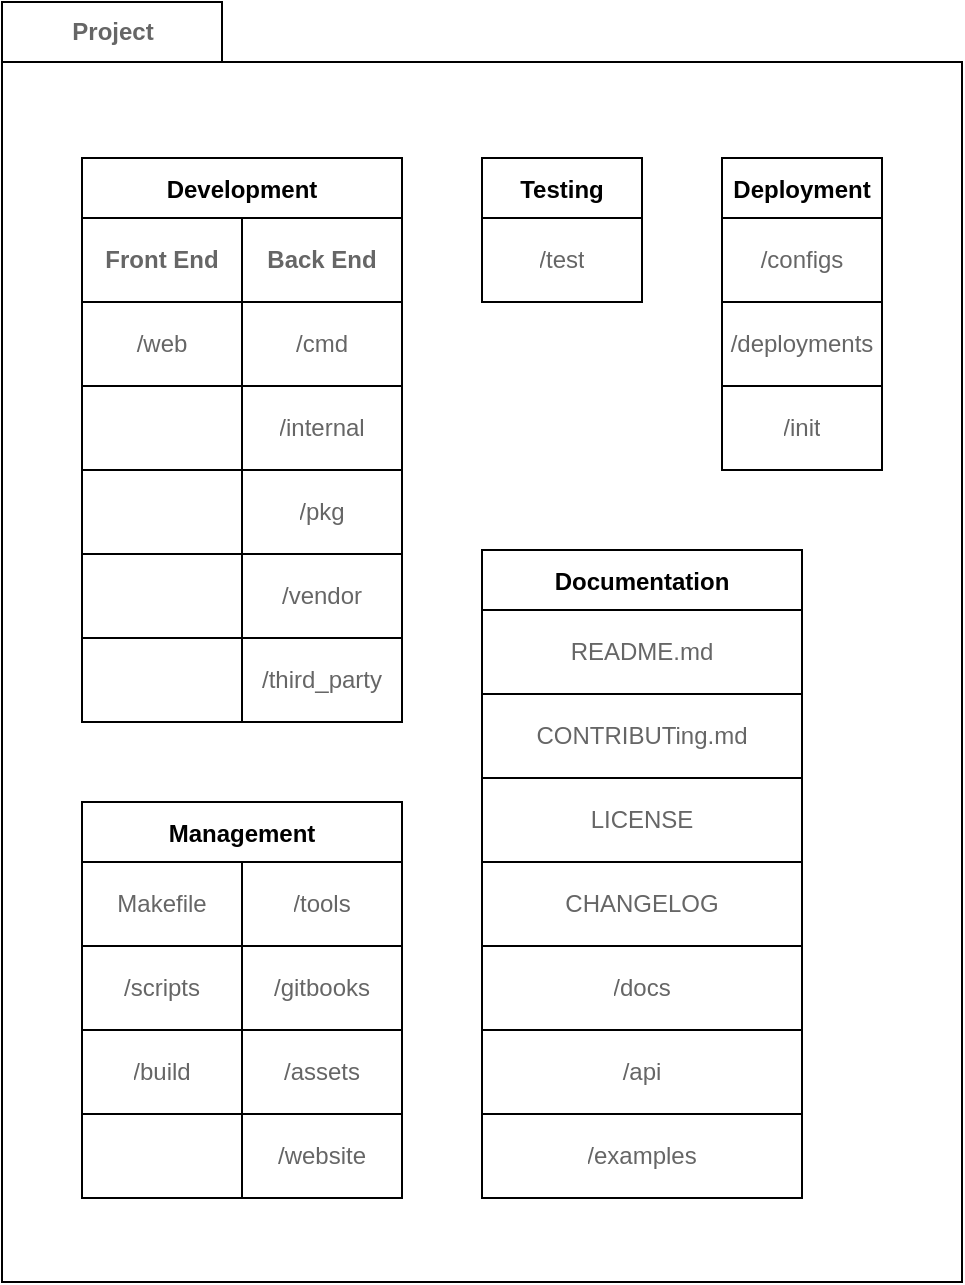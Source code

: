 <mxfile>
    <diagram id="8oew3TmUjxfOQI_JFF1C" name="第 1 页">
        <mxGraphModel dx="1405" dy="934" grid="1" gridSize="10" guides="1" tooltips="1" connect="1" arrows="1" fold="1" page="1" pageScale="1" pageWidth="827" pageHeight="1169" math="0" shadow="0">
            <root>
                <mxCell id="0"/>
                <mxCell id="1" parent="0"/>
                <mxCell id="58" value="Project" style="shape=folder;fontStyle=1;tabWidth=110;tabHeight=30;tabPosition=left;html=1;boundedLbl=1;labelInHeader=1;container=1;collapsible=0;recursiveResize=0;fontSize=12;fontColor=#666666;" parent="1" vertex="1">
                    <mxGeometry x="200" y="240" width="480" height="640" as="geometry"/>
                </mxCell>
                <mxCell id="4" value="Development" style="shape=table;startSize=30;container=1;collapsible=0;childLayout=tableLayout;fontStyle=1;align=center;" parent="58" vertex="1">
                    <mxGeometry x="40" y="78" width="160" height="282" as="geometry"/>
                </mxCell>
                <mxCell id="5" value="" style="shape=tableRow;horizontal=0;startSize=0;swimlaneHead=0;swimlaneBody=0;top=0;left=0;bottom=0;right=0;collapsible=0;dropTarget=0;fillColor=none;points=[[0,0.5],[1,0.5]];portConstraint=eastwest;fontColor=#666666;fontStyle=0;fontSize=12;" parent="4" vertex="1">
                    <mxGeometry y="30" width="160" height="42" as="geometry"/>
                </mxCell>
                <mxCell id="6" value="Front End" style="shape=partialRectangle;html=1;whiteSpace=wrap;connectable=0;fillColor=none;top=0;left=0;bottom=0;right=0;overflow=hidden;fontColor=#666666;fontStyle=1" parent="5" vertex="1">
                    <mxGeometry width="80" height="42" as="geometry">
                        <mxRectangle width="80" height="42" as="alternateBounds"/>
                    </mxGeometry>
                </mxCell>
                <mxCell id="7" value="Back End" style="shape=partialRectangle;html=1;whiteSpace=wrap;connectable=0;fillColor=none;top=0;left=0;bottom=0;right=0;overflow=hidden;fontColor=#666666;fontStyle=1" parent="5" vertex="1">
                    <mxGeometry x="80" width="80" height="42" as="geometry">
                        <mxRectangle width="80" height="42" as="alternateBounds"/>
                    </mxGeometry>
                </mxCell>
                <mxCell id="9" value="" style="shape=tableRow;horizontal=0;startSize=0;swimlaneHead=0;swimlaneBody=0;top=0;left=0;bottom=0;right=0;collapsible=0;dropTarget=0;fillColor=none;points=[[0,0.5],[1,0.5]];portConstraint=eastwest;fontColor=#666666;" parent="4" vertex="1">
                    <mxGeometry y="72" width="160" height="42" as="geometry"/>
                </mxCell>
                <mxCell id="10" value="/web" style="shape=partialRectangle;html=1;whiteSpace=wrap;connectable=0;fillColor=none;top=0;left=0;bottom=0;right=0;overflow=hidden;fontColor=#666666;" parent="9" vertex="1">
                    <mxGeometry width="80" height="42" as="geometry">
                        <mxRectangle width="80" height="42" as="alternateBounds"/>
                    </mxGeometry>
                </mxCell>
                <mxCell id="11" value="/cmd" style="shape=partialRectangle;html=1;whiteSpace=wrap;connectable=0;fillColor=none;top=0;left=0;bottom=0;right=0;overflow=hidden;fontColor=#666666;" parent="9" vertex="1">
                    <mxGeometry x="80" width="80" height="42" as="geometry">
                        <mxRectangle width="80" height="42" as="alternateBounds"/>
                    </mxGeometry>
                </mxCell>
                <mxCell id="13" value="" style="shape=tableRow;horizontal=0;startSize=0;swimlaneHead=0;swimlaneBody=0;top=0;left=0;bottom=0;right=0;collapsible=0;dropTarget=0;fillColor=none;points=[[0,0.5],[1,0.5]];portConstraint=eastwest;fontColor=#666666;" parent="4" vertex="1">
                    <mxGeometry y="114" width="160" height="42" as="geometry"/>
                </mxCell>
                <mxCell id="14" value="" style="shape=partialRectangle;html=1;whiteSpace=wrap;connectable=0;fillColor=none;top=0;left=0;bottom=0;right=0;overflow=hidden;fontColor=#666666;" parent="13" vertex="1">
                    <mxGeometry width="80" height="42" as="geometry">
                        <mxRectangle width="80" height="42" as="alternateBounds"/>
                    </mxGeometry>
                </mxCell>
                <mxCell id="15" value="/internal" style="shape=partialRectangle;html=1;whiteSpace=wrap;connectable=0;fillColor=none;top=0;left=0;bottom=0;right=0;overflow=hidden;fontColor=#666666;" parent="13" vertex="1">
                    <mxGeometry x="80" width="80" height="42" as="geometry">
                        <mxRectangle width="80" height="42" as="alternateBounds"/>
                    </mxGeometry>
                </mxCell>
                <mxCell id="21" style="shape=tableRow;horizontal=0;startSize=0;swimlaneHead=0;swimlaneBody=0;top=0;left=0;bottom=0;right=0;collapsible=0;dropTarget=0;fillColor=none;points=[[0,0.5],[1,0.5]];portConstraint=eastwest;fontColor=#666666;" parent="4" vertex="1">
                    <mxGeometry y="156" width="160" height="42" as="geometry"/>
                </mxCell>
                <mxCell id="22" style="shape=partialRectangle;html=1;whiteSpace=wrap;connectable=0;fillColor=none;top=0;left=0;bottom=0;right=0;overflow=hidden;fontColor=#666666;" parent="21" vertex="1">
                    <mxGeometry width="80" height="42" as="geometry">
                        <mxRectangle width="80" height="42" as="alternateBounds"/>
                    </mxGeometry>
                </mxCell>
                <mxCell id="23" value="/pkg" style="shape=partialRectangle;html=1;whiteSpace=wrap;connectable=0;fillColor=none;top=0;left=0;bottom=0;right=0;overflow=hidden;fontColor=#666666;" parent="21" vertex="1">
                    <mxGeometry x="80" width="80" height="42" as="geometry">
                        <mxRectangle width="80" height="42" as="alternateBounds"/>
                    </mxGeometry>
                </mxCell>
                <mxCell id="25" style="shape=tableRow;horizontal=0;startSize=0;swimlaneHead=0;swimlaneBody=0;top=0;left=0;bottom=0;right=0;collapsible=0;dropTarget=0;fillColor=none;points=[[0,0.5],[1,0.5]];portConstraint=eastwest;fontColor=#666666;" parent="4" vertex="1">
                    <mxGeometry y="198" width="160" height="42" as="geometry"/>
                </mxCell>
                <mxCell id="26" style="shape=partialRectangle;html=1;whiteSpace=wrap;connectable=0;fillColor=none;top=0;left=0;bottom=0;right=0;overflow=hidden;fontColor=#666666;" parent="25" vertex="1">
                    <mxGeometry width="80" height="42" as="geometry">
                        <mxRectangle width="80" height="42" as="alternateBounds"/>
                    </mxGeometry>
                </mxCell>
                <mxCell id="27" value="/vendor" style="shape=partialRectangle;html=1;whiteSpace=wrap;connectable=0;fillColor=none;top=0;left=0;bottom=0;right=0;overflow=hidden;fontColor=#666666;" parent="25" vertex="1">
                    <mxGeometry x="80" width="80" height="42" as="geometry">
                        <mxRectangle width="80" height="42" as="alternateBounds"/>
                    </mxGeometry>
                </mxCell>
                <mxCell id="29" style="shape=tableRow;horizontal=0;startSize=0;swimlaneHead=0;swimlaneBody=0;top=0;left=0;bottom=0;right=0;collapsible=0;dropTarget=0;fillColor=none;points=[[0,0.5],[1,0.5]];portConstraint=eastwest;fontColor=#666666;" parent="4" vertex="1">
                    <mxGeometry y="240" width="160" height="42" as="geometry"/>
                </mxCell>
                <mxCell id="30" style="shape=partialRectangle;html=1;whiteSpace=wrap;connectable=0;fillColor=none;top=0;left=0;bottom=0;right=0;overflow=hidden;fontColor=#666666;" parent="29" vertex="1">
                    <mxGeometry width="80" height="42" as="geometry">
                        <mxRectangle width="80" height="42" as="alternateBounds"/>
                    </mxGeometry>
                </mxCell>
                <mxCell id="31" value="/third_party" style="shape=partialRectangle;html=1;whiteSpace=wrap;connectable=0;fillColor=none;top=0;left=0;bottom=0;right=0;overflow=hidden;fontColor=#666666;" parent="29" vertex="1">
                    <mxGeometry x="80" width="80" height="42" as="geometry">
                        <mxRectangle width="80" height="42" as="alternateBounds"/>
                    </mxGeometry>
                </mxCell>
                <mxCell id="32" value="Testing" style="shape=table;startSize=30;container=1;collapsible=0;childLayout=tableLayout;fontStyle=1;align=center;" parent="58" vertex="1">
                    <mxGeometry x="240" y="78" width="80" height="72" as="geometry"/>
                </mxCell>
                <mxCell id="36" value="" style="shape=tableRow;horizontal=0;startSize=0;swimlaneHead=0;swimlaneBody=0;top=0;left=0;bottom=0;right=0;collapsible=0;dropTarget=0;fillColor=none;points=[[0,0.5],[1,0.5]];portConstraint=eastwest;fontColor=#666666;" parent="32" vertex="1">
                    <mxGeometry y="30" width="80" height="42" as="geometry"/>
                </mxCell>
                <mxCell id="37" value="/test" style="shape=partialRectangle;html=1;whiteSpace=wrap;connectable=0;fillColor=none;top=0;left=0;bottom=0;right=0;overflow=hidden;fontColor=#666666;" parent="36" vertex="1">
                    <mxGeometry width="80" height="42" as="geometry">
                        <mxRectangle width="80" height="42" as="alternateBounds"/>
                    </mxGeometry>
                </mxCell>
                <mxCell id="51" value="Deployment" style="shape=table;startSize=30;container=1;collapsible=0;childLayout=tableLayout;fontStyle=1;align=center;" parent="58" vertex="1">
                    <mxGeometry x="360" y="78" width="80" height="156" as="geometry"/>
                </mxCell>
                <mxCell id="52" value="" style="shape=tableRow;horizontal=0;startSize=0;swimlaneHead=0;swimlaneBody=0;top=0;left=0;bottom=0;right=0;collapsible=0;dropTarget=0;fillColor=none;points=[[0,0.5],[1,0.5]];portConstraint=eastwest;fontColor=#666666;" parent="51" vertex="1">
                    <mxGeometry y="30" width="80" height="42" as="geometry"/>
                </mxCell>
                <mxCell id="53" value="/configs" style="shape=partialRectangle;html=1;whiteSpace=wrap;connectable=0;fillColor=none;top=0;left=0;bottom=0;right=0;overflow=hidden;fontColor=#666666;" parent="52" vertex="1">
                    <mxGeometry width="80" height="42" as="geometry">
                        <mxRectangle width="80" height="42" as="alternateBounds"/>
                    </mxGeometry>
                </mxCell>
                <mxCell id="54" style="shape=tableRow;horizontal=0;startSize=0;swimlaneHead=0;swimlaneBody=0;top=0;left=0;bottom=0;right=0;collapsible=0;dropTarget=0;fillColor=none;points=[[0,0.5],[1,0.5]];portConstraint=eastwest;fontColor=#666666;" parent="51" vertex="1">
                    <mxGeometry y="72" width="80" height="42" as="geometry"/>
                </mxCell>
                <mxCell id="55" value="/deployments" style="shape=partialRectangle;html=1;whiteSpace=wrap;connectable=0;fillColor=none;top=0;left=0;bottom=0;right=0;overflow=hidden;fontColor=#666666;" parent="54" vertex="1">
                    <mxGeometry width="80" height="42" as="geometry">
                        <mxRectangle width="80" height="42" as="alternateBounds"/>
                    </mxGeometry>
                </mxCell>
                <mxCell id="56" style="shape=tableRow;horizontal=0;startSize=0;swimlaneHead=0;swimlaneBody=0;top=0;left=0;bottom=0;right=0;collapsible=0;dropTarget=0;fillColor=none;points=[[0,0.5],[1,0.5]];portConstraint=eastwest;fontColor=#666666;" parent="51" vertex="1">
                    <mxGeometry y="114" width="80" height="42" as="geometry"/>
                </mxCell>
                <mxCell id="57" value="/init" style="shape=partialRectangle;html=1;whiteSpace=wrap;connectable=0;fillColor=none;top=0;left=0;bottom=0;right=0;overflow=hidden;fontColor=#666666;" parent="56" vertex="1">
                    <mxGeometry width="80" height="42" as="geometry">
                        <mxRectangle width="80" height="42" as="alternateBounds"/>
                    </mxGeometry>
                </mxCell>
                <mxCell id="90" value="Management" style="shape=table;startSize=30;container=1;collapsible=0;childLayout=tableLayout;fontStyle=1;align=center;" parent="58" vertex="1">
                    <mxGeometry x="40" y="400" width="160" height="198" as="geometry"/>
                </mxCell>
                <mxCell id="97" value="" style="shape=tableRow;horizontal=0;startSize=0;swimlaneHead=0;swimlaneBody=0;top=0;left=0;bottom=0;right=0;collapsible=0;dropTarget=0;fillColor=none;points=[[0,0.5],[1,0.5]];portConstraint=eastwest;fontColor=#666666;" parent="90" vertex="1">
                    <mxGeometry y="30" width="160" height="42" as="geometry"/>
                </mxCell>
                <mxCell id="98" value="Makefile" style="shape=partialRectangle;html=1;whiteSpace=wrap;connectable=0;fillColor=none;top=0;left=0;bottom=0;right=0;overflow=hidden;fontColor=#666666;" parent="97" vertex="1">
                    <mxGeometry width="80" height="42" as="geometry">
                        <mxRectangle width="80" height="42" as="alternateBounds"/>
                    </mxGeometry>
                </mxCell>
                <mxCell id="99" value="/tools" style="shape=partialRectangle;html=1;whiteSpace=wrap;connectable=0;fillColor=none;top=0;left=0;bottom=0;right=0;overflow=hidden;fontColor=#666666;" parent="97" vertex="1">
                    <mxGeometry x="80" width="80" height="42" as="geometry">
                        <mxRectangle width="80" height="42" as="alternateBounds"/>
                    </mxGeometry>
                </mxCell>
                <mxCell id="100" style="shape=tableRow;horizontal=0;startSize=0;swimlaneHead=0;swimlaneBody=0;top=0;left=0;bottom=0;right=0;collapsible=0;dropTarget=0;fillColor=none;points=[[0,0.5],[1,0.5]];portConstraint=eastwest;fontColor=#666666;" parent="90" vertex="1">
                    <mxGeometry y="72" width="160" height="42" as="geometry"/>
                </mxCell>
                <mxCell id="101" value="/scripts" style="shape=partialRectangle;html=1;whiteSpace=wrap;connectable=0;fillColor=none;top=0;left=0;bottom=0;right=0;overflow=hidden;fontColor=#666666;" parent="100" vertex="1">
                    <mxGeometry width="80" height="42" as="geometry">
                        <mxRectangle width="80" height="42" as="alternateBounds"/>
                    </mxGeometry>
                </mxCell>
                <mxCell id="102" value="/gitbooks" style="shape=partialRectangle;html=1;whiteSpace=wrap;connectable=0;fillColor=none;top=0;left=0;bottom=0;right=0;overflow=hidden;fontColor=#666666;" parent="100" vertex="1">
                    <mxGeometry x="80" width="80" height="42" as="geometry">
                        <mxRectangle width="80" height="42" as="alternateBounds"/>
                    </mxGeometry>
                </mxCell>
                <mxCell id="103" style="shape=tableRow;horizontal=0;startSize=0;swimlaneHead=0;swimlaneBody=0;top=0;left=0;bottom=0;right=0;collapsible=0;dropTarget=0;fillColor=none;points=[[0,0.5],[1,0.5]];portConstraint=eastwest;fontColor=#666666;" parent="90" vertex="1">
                    <mxGeometry y="114" width="160" height="42" as="geometry"/>
                </mxCell>
                <mxCell id="104" value="/build" style="shape=partialRectangle;html=1;whiteSpace=wrap;connectable=0;fillColor=none;top=0;left=0;bottom=0;right=0;overflow=hidden;fontColor=#666666;" parent="103" vertex="1">
                    <mxGeometry width="80" height="42" as="geometry">
                        <mxRectangle width="80" height="42" as="alternateBounds"/>
                    </mxGeometry>
                </mxCell>
                <mxCell id="105" value="/assets" style="shape=partialRectangle;html=1;whiteSpace=wrap;connectable=0;fillColor=none;top=0;left=0;bottom=0;right=0;overflow=hidden;fontColor=#666666;" parent="103" vertex="1">
                    <mxGeometry x="80" width="80" height="42" as="geometry">
                        <mxRectangle width="80" height="42" as="alternateBounds"/>
                    </mxGeometry>
                </mxCell>
                <mxCell id="106" style="shape=tableRow;horizontal=0;startSize=0;swimlaneHead=0;swimlaneBody=0;top=0;left=0;bottom=0;right=0;collapsible=0;dropTarget=0;fillColor=none;points=[[0,0.5],[1,0.5]];portConstraint=eastwest;fontColor=#666666;" parent="90" vertex="1">
                    <mxGeometry y="156" width="160" height="42" as="geometry"/>
                </mxCell>
                <mxCell id="107" style="shape=partialRectangle;html=1;whiteSpace=wrap;connectable=0;fillColor=none;top=0;left=0;bottom=0;right=0;overflow=hidden;fontColor=#666666;" parent="106" vertex="1">
                    <mxGeometry width="80" height="42" as="geometry">
                        <mxRectangle width="80" height="42" as="alternateBounds"/>
                    </mxGeometry>
                </mxCell>
                <mxCell id="108" value="/website" style="shape=partialRectangle;html=1;whiteSpace=wrap;connectable=0;fillColor=none;top=0;left=0;bottom=0;right=0;overflow=hidden;fontColor=#666666;" parent="106" vertex="1">
                    <mxGeometry x="80" width="80" height="42" as="geometry">
                        <mxRectangle width="80" height="42" as="alternateBounds"/>
                    </mxGeometry>
                </mxCell>
                <mxCell id="109" value="Documentation" style="shape=table;startSize=30;container=1;collapsible=0;childLayout=tableLayout;fontStyle=1;align=center;" parent="58" vertex="1">
                    <mxGeometry x="240" y="274" width="160" height="324" as="geometry"/>
                </mxCell>
                <mxCell id="110" value="" style="shape=tableRow;horizontal=0;startSize=0;swimlaneHead=0;swimlaneBody=0;top=0;left=0;bottom=0;right=0;collapsible=0;dropTarget=0;fillColor=none;points=[[0,0.5],[1,0.5]];portConstraint=eastwest;fontColor=#666666;" parent="109" vertex="1">
                    <mxGeometry y="30" width="160" height="42" as="geometry"/>
                </mxCell>
                <mxCell id="111" value="README.md" style="shape=partialRectangle;html=1;whiteSpace=wrap;connectable=0;fillColor=none;top=0;left=0;bottom=0;right=0;overflow=hidden;fontColor=#666666;" parent="110" vertex="1">
                    <mxGeometry width="160" height="42" as="geometry">
                        <mxRectangle width="160" height="42" as="alternateBounds"/>
                    </mxGeometry>
                </mxCell>
                <mxCell id="116" style="shape=tableRow;horizontal=0;startSize=0;swimlaneHead=0;swimlaneBody=0;top=0;left=0;bottom=0;right=0;collapsible=0;dropTarget=0;fillColor=none;points=[[0,0.5],[1,0.5]];portConstraint=eastwest;fontColor=#666666;" parent="109" vertex="1">
                    <mxGeometry y="72" width="160" height="42" as="geometry"/>
                </mxCell>
                <mxCell id="117" value="CONTRIBUTing.md" style="shape=partialRectangle;html=1;whiteSpace=wrap;connectable=0;fillColor=none;top=0;left=0;bottom=0;right=0;overflow=hidden;fontColor=#666666;" parent="116" vertex="1">
                    <mxGeometry width="160" height="42" as="geometry">
                        <mxRectangle width="160" height="42" as="alternateBounds"/>
                    </mxGeometry>
                </mxCell>
                <mxCell id="118" style="shape=tableRow;horizontal=0;startSize=0;swimlaneHead=0;swimlaneBody=0;top=0;left=0;bottom=0;right=0;collapsible=0;dropTarget=0;fillColor=none;points=[[0,0.5],[1,0.5]];portConstraint=eastwest;fontColor=#666666;" parent="109" vertex="1">
                    <mxGeometry y="114" width="160" height="42" as="geometry"/>
                </mxCell>
                <mxCell id="119" value="LICENSE" style="shape=partialRectangle;html=1;whiteSpace=wrap;connectable=0;fillColor=none;top=0;left=0;bottom=0;right=0;overflow=hidden;fontColor=#666666;" parent="118" vertex="1">
                    <mxGeometry width="160" height="42" as="geometry">
                        <mxRectangle width="160" height="42" as="alternateBounds"/>
                    </mxGeometry>
                </mxCell>
                <mxCell id="120" style="shape=tableRow;horizontal=0;startSize=0;swimlaneHead=0;swimlaneBody=0;top=0;left=0;bottom=0;right=0;collapsible=0;dropTarget=0;fillColor=none;points=[[0,0.5],[1,0.5]];portConstraint=eastwest;fontColor=#666666;" parent="109" vertex="1">
                    <mxGeometry y="156" width="160" height="42" as="geometry"/>
                </mxCell>
                <mxCell id="121" value="CHANGELOG" style="shape=partialRectangle;html=1;whiteSpace=wrap;connectable=0;fillColor=none;top=0;left=0;bottom=0;right=0;overflow=hidden;fontColor=#666666;" parent="120" vertex="1">
                    <mxGeometry width="160" height="42" as="geometry">
                        <mxRectangle width="160" height="42" as="alternateBounds"/>
                    </mxGeometry>
                </mxCell>
                <mxCell id="112" style="shape=tableRow;horizontal=0;startSize=0;swimlaneHead=0;swimlaneBody=0;top=0;left=0;bottom=0;right=0;collapsible=0;dropTarget=0;fillColor=none;points=[[0,0.5],[1,0.5]];portConstraint=eastwest;fontColor=#666666;" parent="109" vertex="1">
                    <mxGeometry y="198" width="160" height="42" as="geometry"/>
                </mxCell>
                <mxCell id="113" value="/docs" style="shape=partialRectangle;html=1;whiteSpace=wrap;connectable=0;fillColor=none;top=0;left=0;bottom=0;right=0;overflow=hidden;fontColor=#666666;" parent="112" vertex="1">
                    <mxGeometry width="160" height="42" as="geometry">
                        <mxRectangle width="160" height="42" as="alternateBounds"/>
                    </mxGeometry>
                </mxCell>
                <mxCell id="114" style="shape=tableRow;horizontal=0;startSize=0;swimlaneHead=0;swimlaneBody=0;top=0;left=0;bottom=0;right=0;collapsible=0;dropTarget=0;fillColor=none;points=[[0,0.5],[1,0.5]];portConstraint=eastwest;fontColor=#666666;" parent="109" vertex="1">
                    <mxGeometry y="240" width="160" height="42" as="geometry"/>
                </mxCell>
                <mxCell id="115" value="/api" style="shape=partialRectangle;html=1;whiteSpace=wrap;connectable=0;fillColor=none;top=0;left=0;bottom=0;right=0;overflow=hidden;fontColor=#666666;" parent="114" vertex="1">
                    <mxGeometry width="160" height="42" as="geometry">
                        <mxRectangle width="160" height="42" as="alternateBounds"/>
                    </mxGeometry>
                </mxCell>
                <mxCell id="122" style="shape=tableRow;horizontal=0;startSize=0;swimlaneHead=0;swimlaneBody=0;top=0;left=0;bottom=0;right=0;collapsible=0;dropTarget=0;fillColor=none;points=[[0,0.5],[1,0.5]];portConstraint=eastwest;fontColor=#666666;" parent="109" vertex="1">
                    <mxGeometry y="282" width="160" height="42" as="geometry"/>
                </mxCell>
                <mxCell id="123" value="/examples" style="shape=partialRectangle;html=1;whiteSpace=wrap;connectable=0;fillColor=none;top=0;left=0;bottom=0;right=0;overflow=hidden;fontColor=#666666;" parent="122" vertex="1">
                    <mxGeometry width="160" height="42" as="geometry">
                        <mxRectangle width="160" height="42" as="alternateBounds"/>
                    </mxGeometry>
                </mxCell>
            </root>
        </mxGraphModel>
    </diagram>
</mxfile>